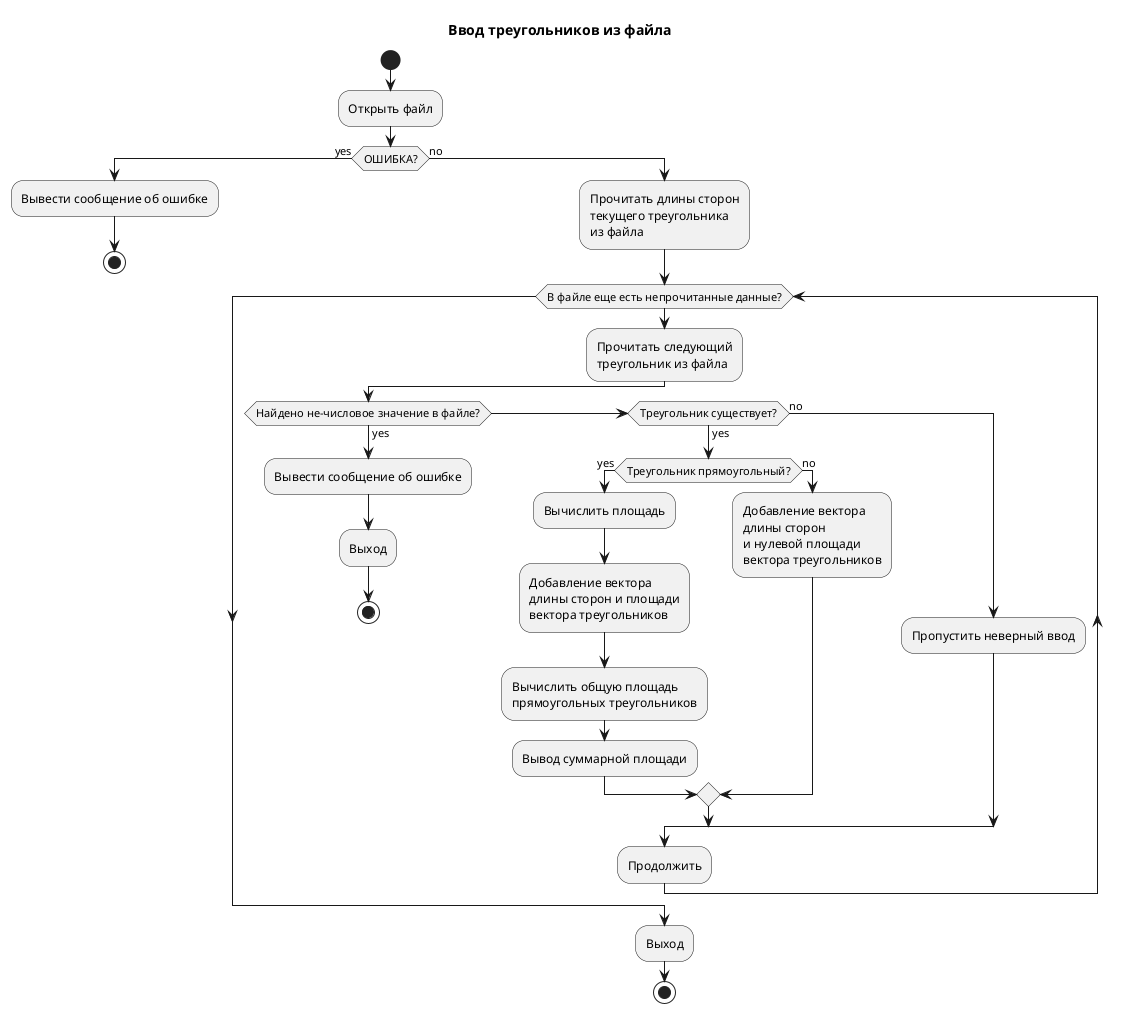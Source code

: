 @startuml
title Ввод треугольников из файла

start

:Открыть файл;
if (ОШИБКА?) then (yes)
    :Вывести сообщение об ошибке;
    stop
else (no)
    :Прочитать длины сторон
    текущего треугольника
    из файла;
    while (В файле еще есть непрочитанные данные?)
      :Прочитать следующий
      треугольник из файла;
      if (Найдено не-числовое значение в файле?) then (yes)
          :Вывести сообщение об ошибке;
          :Выход;
          stop
      else if (Треугольник существует?) then (yes)
          if (Треугольник прямоугольный?) then (yes)
              :Вычислить площадь;
              :Добавление вектора
              длины сторон и площади
              вектора треугольников;
              :Вычислить общую площадь
              прямоугольных треугольников;
              :Вывод суммарной площади;
          else (no)
              :Добавление вектора
              длины сторон
              и нулевой площади
              вектора треугольников;
          endif
      else (no)
          :Пропустить неверный ввод;
      endif
      :Продолжить;
    endwhile
        :Выход;
        stop
endif

@enduml
